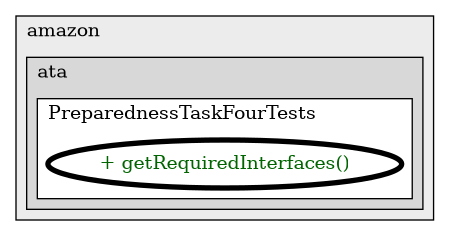 @startuml

/' diagram meta data start
config=CallConfiguration;
{
  "rootMethod": "com.amazon.ata.deliveringonourpromise.TCTtest.taskcompletion.preparedness.task4.PreparednessTaskFourTests#getRequiredInterfaces()",
  "projectClassification": {
    "searchMode": "OpenProject", // OpenProject, AllProjects
    "includedProjects": "",
    "pathEndKeywords": "*.impl",
    "isClientPath": "",
    "isClientName": "",
    "isTestPath": "",
    "isTestName": "",
    "isMappingPath": "",
    "isMappingName": "",
    "isDataAccessPath": "",
    "isDataAccessName": "",
    "isDataStructurePath": "",
    "isDataStructureName": "",
    "isInterfaceStructuresPath": "",
    "isInterfaceStructuresName": "",
    "isEntryPointPath": "",
    "isEntryPointName": ""
  },
  "graphRestriction": {
    "classPackageExcludeFilter": "",
    "classPackageIncludeFilter": "",
    "classNameExcludeFilter": "",
    "classNameIncludeFilter": "",
    "methodNameExcludeFilter": "",
    "methodNameIncludeFilter": "",
    "removeByInheritance": "", // inheritance/annotation based filtering is done in a second step
    "removeByAnnotation": "",
    "removeByClassPackage": "", // cleanup the graph after inheritance/annotation based filtering is done
    "removeByClassName": "",
    "cutMappings": false,
    "cutEnum": true,
    "cutTests": true,
    "cutClient": true,
    "cutDataAccess": true,
    "cutInterfaceStructures": true,
    "cutDataStructures": true,
    "cutGetterAndSetter": true,
    "cutConstructors": true
  },
  "graphTraversal": {
    "forwardDepth": 3,
    "backwardDepth": 3,
    "classPackageExcludeFilter": "",
    "classPackageIncludeFilter": "",
    "classNameExcludeFilter": "",
    "classNameIncludeFilter": "",
    "methodNameExcludeFilter": "",
    "methodNameIncludeFilter": "",
    "hideMappings": false,
    "hideDataStructures": false,
    "hidePrivateMethods": true,
    "hideInterfaceCalls": true, // indirection: implementation -> interface (is hidden) -> implementation
    "onlyShowApplicationEntryPoints": false // root node is included
  },
  "details": {
    "aggregation": "GroupByClass", // ByClass, GroupByClass, None
    "showMethodParametersTypes": false,
    "showMethodParametersNames": false,
    "showMethodReturnType": false,
    "showPackageLevels": 2,
    "showCallOrder": false,
    "edgeMode": "MethodsOnly", // TypesOnly, MethodsOnly, TypesAndMethods, MethodsAndDirectTypeUsage
    "showDetailedClassStructure": false
  },
  "rootClass": "com.amazon.ata.deliveringonourpromise.TCTtest.taskcompletion.preparedness.task4.PreparednessTaskFourTests"
}
diagram meta data end '/



digraph g {
    rankdir="LR"
    splines=polyline
    

'nodes 
subgraph cluster_1414265340 { 
   	label=amazon
	labeljust=l
	fillcolor="#ececec"
	style=filled
   
   subgraph cluster_110086052 { 
   	label=ata
	labeljust=l
	fillcolor="#d8d8d8"
	style=filled
   
   subgraph cluster_2028844313 { 
   	label=PreparednessTaskFourTests
	labeljust=l
	fillcolor=white
	style=filled
   
   PreparednessTaskFourTests446443781XXXgetRequiredInterfaces0[
	label="+ getRequiredInterfaces()"
	style=filled
	fillcolor=white
	tooltip="PreparednessTaskFourTests

null"
	penwidth=4
	fontcolor=darkgreen
];
} 
} 
} 

'edges    

    
}
@enduml